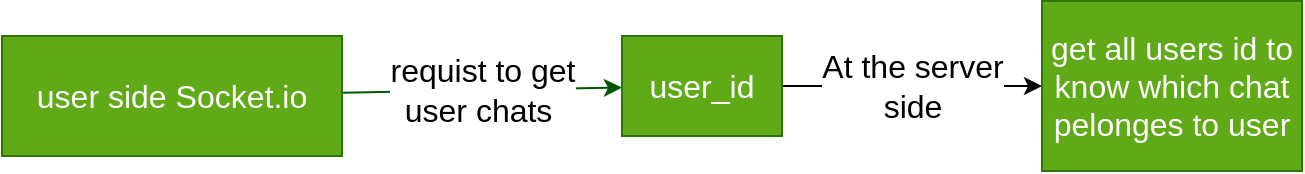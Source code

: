 <mxfile>
    <diagram id="T1XTWGvJp-oV4bY97wh0" name="Page-1">
        <mxGraphModel dx="655" dy="1597" grid="1" gridSize="10" guides="1" tooltips="1" connect="1" arrows="1" fold="1" page="1" pageScale="1" pageWidth="850" pageHeight="1100" math="0" shadow="0">
            <root>
                <mxCell id="0"/>
                <mxCell id="1" parent="0"/>
                <mxCell id="5" value="requist to get&lt;br&gt;&amp;nbsp;user chats&amp;nbsp;&amp;nbsp;" style="edgeStyle=none;html=1;fontSize=16;fillColor=#008a00;strokeColor=#005700;" edge="1" parent="1" source="2" target="4">
                    <mxGeometry relative="1" as="geometry"/>
                </mxCell>
                <mxCell id="2" value="&lt;font style=&quot;font-size: 16px;&quot;&gt;user side Socket.io&lt;/font&gt;" style="rounded=0;whiteSpace=wrap;html=1;fillColor=#60a917;fontColor=#ffffff;strokeColor=#2D7600;" vertex="1" parent="1">
                    <mxGeometry x="20" y="10" width="170" height="60" as="geometry"/>
                </mxCell>
                <mxCell id="7" value="At the server&lt;br&gt;side" style="edgeStyle=none;html=1;fontSize=16;" edge="1" parent="1" source="4" target="6">
                    <mxGeometry relative="1" as="geometry"/>
                </mxCell>
                <mxCell id="4" value="&lt;font style=&quot;font-size: 16px;&quot;&gt;user_id&lt;/font&gt;" style="whiteSpace=wrap;html=1;fillColor=#60a917;strokeColor=#2D7600;fontColor=#ffffff;rounded=0;" vertex="1" parent="1">
                    <mxGeometry x="330" y="10" width="80" height="50" as="geometry"/>
                </mxCell>
                <mxCell id="6" value="&lt;font style=&quot;font-size: 16px;&quot;&gt;get all users id to know which chat pelonges to user&lt;/font&gt;" style="whiteSpace=wrap;html=1;fillColor=#60a917;strokeColor=#2D7600;fontColor=#ffffff;rounded=0;" vertex="1" parent="1">
                    <mxGeometry x="540" y="-7.5" width="130" height="85" as="geometry"/>
                </mxCell>
            </root>
        </mxGraphModel>
    </diagram>
</mxfile>